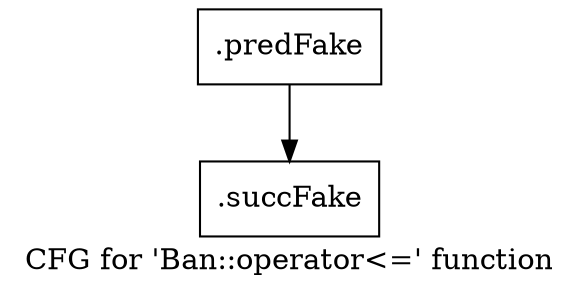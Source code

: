 digraph "CFG for 'Ban::operator\<=' function" {
	label="CFG for 'Ban::operator\<=' function";

	Node0x4e627d0 [shape=record,filename="",linenumber="",label="{.predFake}"];
	Node0x4e627d0 -> Node0x4e3f410[ callList="17:78" memoryops="" filename="../../../../../src/ban_s3.h" execusionnum="0"];
	Node0x4e3f410 [shape=record,filename="../../../../../src/ban_s3.h",linenumber="78",label="{.succFake}"];
}
